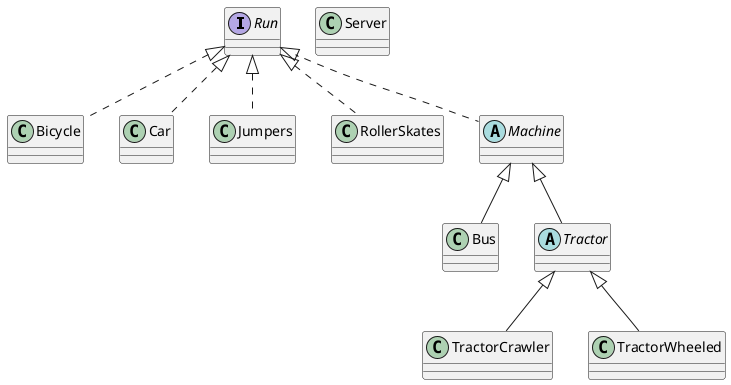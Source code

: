 @startuml

interface Run

class Server
class Bicycle
class Car
class Jumpers
class RollerSkates

class TractorCrawler
class TractorWheeled
class Bus

abstract Machine
abstract Tractor


Run <|.. Bicycle
Run <|.. Car
Run <|.. Jumpers
Run <|.. RollerSkates
Run <|.. Machine

Machine <|-- Tractor
Machine <|-- Bus

Tractor <|-- TractorCrawler
Tractor <|-- TractorWheeled





@enduml